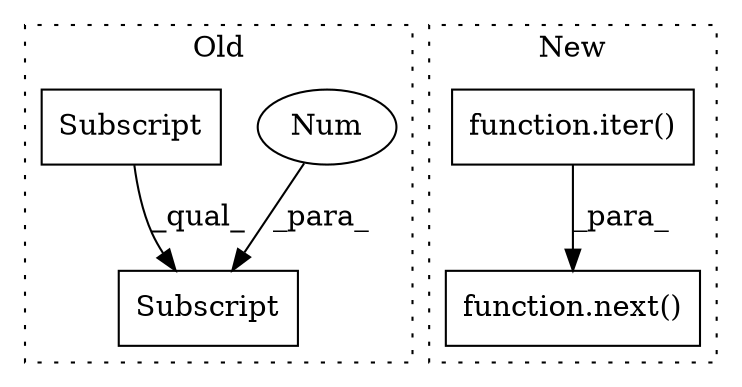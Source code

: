 digraph G {
subgraph cluster0 {
1 [label="Subscript" a="63" s="1660,0" l="30,0" shape="box"];
4 [label="Num" a="76" s="1688" l="1" shape="ellipse"];
5 [label="Subscript" a="63" s="1660,0" l="27,0" shape="box"];
label = "Old";
style="dotted";
}
subgraph cluster1 {
2 [label="function.next()" a="75" s="1390,1419" l="5,1" shape="box"];
3 [label="function.iter()" a="75" s="1395,1418" l="5,1" shape="box"];
label = "New";
style="dotted";
}
3 -> 2 [label="_para_"];
4 -> 1 [label="_para_"];
5 -> 1 [label="_qual_"];
}